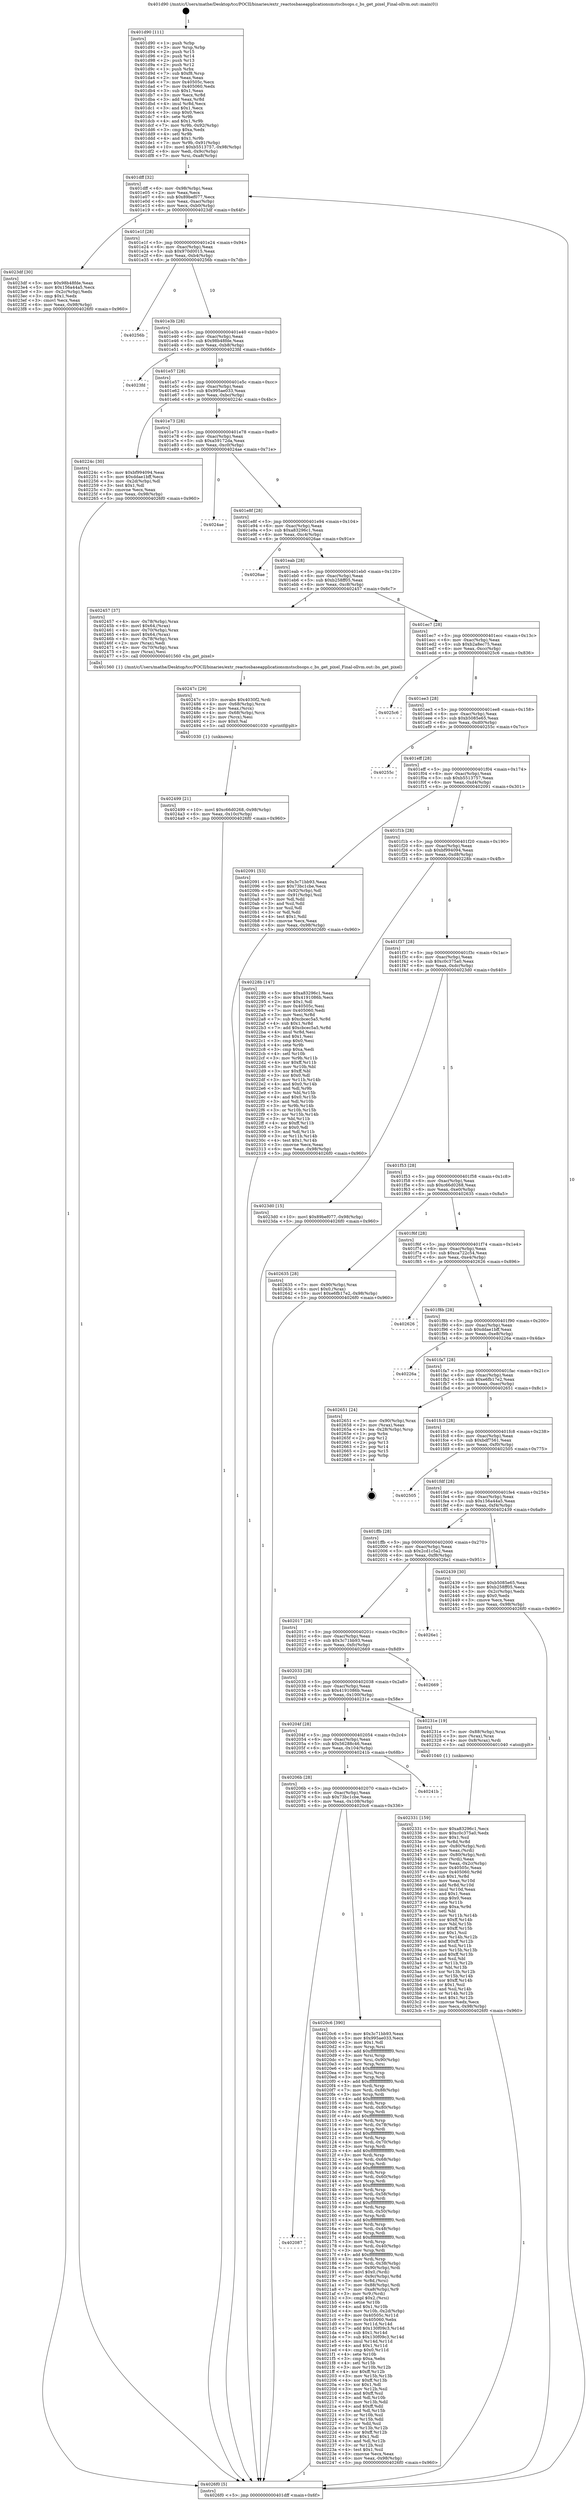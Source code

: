 digraph "0x401d90" {
  label = "0x401d90 (/mnt/c/Users/mathe/Desktop/tcc/POCII/binaries/extr_reactosbaseapplicationsmstscbsops.c_bs_get_pixel_Final-ollvm.out::main(0))"
  labelloc = "t"
  node[shape=record]

  Entry [label="",width=0.3,height=0.3,shape=circle,fillcolor=black,style=filled]
  "0x401dff" [label="{
     0x401dff [32]\l
     | [instrs]\l
     &nbsp;&nbsp;0x401dff \<+6\>: mov -0x98(%rbp),%eax\l
     &nbsp;&nbsp;0x401e05 \<+2\>: mov %eax,%ecx\l
     &nbsp;&nbsp;0x401e07 \<+6\>: sub $0x89bef077,%ecx\l
     &nbsp;&nbsp;0x401e0d \<+6\>: mov %eax,-0xac(%rbp)\l
     &nbsp;&nbsp;0x401e13 \<+6\>: mov %ecx,-0xb0(%rbp)\l
     &nbsp;&nbsp;0x401e19 \<+6\>: je 00000000004023df \<main+0x64f\>\l
  }"]
  "0x4023df" [label="{
     0x4023df [30]\l
     | [instrs]\l
     &nbsp;&nbsp;0x4023df \<+5\>: mov $0x98b48fde,%eax\l
     &nbsp;&nbsp;0x4023e4 \<+5\>: mov $0x156a44a5,%ecx\l
     &nbsp;&nbsp;0x4023e9 \<+3\>: mov -0x2c(%rbp),%edx\l
     &nbsp;&nbsp;0x4023ec \<+3\>: cmp $0x1,%edx\l
     &nbsp;&nbsp;0x4023ef \<+3\>: cmovl %ecx,%eax\l
     &nbsp;&nbsp;0x4023f2 \<+6\>: mov %eax,-0x98(%rbp)\l
     &nbsp;&nbsp;0x4023f8 \<+5\>: jmp 00000000004026f0 \<main+0x960\>\l
  }"]
  "0x401e1f" [label="{
     0x401e1f [28]\l
     | [instrs]\l
     &nbsp;&nbsp;0x401e1f \<+5\>: jmp 0000000000401e24 \<main+0x94\>\l
     &nbsp;&nbsp;0x401e24 \<+6\>: mov -0xac(%rbp),%eax\l
     &nbsp;&nbsp;0x401e2a \<+5\>: sub $0x970d0015,%eax\l
     &nbsp;&nbsp;0x401e2f \<+6\>: mov %eax,-0xb4(%rbp)\l
     &nbsp;&nbsp;0x401e35 \<+6\>: je 000000000040256b \<main+0x7db\>\l
  }"]
  Exit [label="",width=0.3,height=0.3,shape=circle,fillcolor=black,style=filled,peripheries=2]
  "0x40256b" [label="{
     0x40256b\l
  }", style=dashed]
  "0x401e3b" [label="{
     0x401e3b [28]\l
     | [instrs]\l
     &nbsp;&nbsp;0x401e3b \<+5\>: jmp 0000000000401e40 \<main+0xb0\>\l
     &nbsp;&nbsp;0x401e40 \<+6\>: mov -0xac(%rbp),%eax\l
     &nbsp;&nbsp;0x401e46 \<+5\>: sub $0x98b48fde,%eax\l
     &nbsp;&nbsp;0x401e4b \<+6\>: mov %eax,-0xb8(%rbp)\l
     &nbsp;&nbsp;0x401e51 \<+6\>: je 00000000004023fd \<main+0x66d\>\l
  }"]
  "0x402499" [label="{
     0x402499 [21]\l
     | [instrs]\l
     &nbsp;&nbsp;0x402499 \<+10\>: movl $0xc66d0268,-0x98(%rbp)\l
     &nbsp;&nbsp;0x4024a3 \<+6\>: mov %eax,-0x10c(%rbp)\l
     &nbsp;&nbsp;0x4024a9 \<+5\>: jmp 00000000004026f0 \<main+0x960\>\l
  }"]
  "0x4023fd" [label="{
     0x4023fd\l
  }", style=dashed]
  "0x401e57" [label="{
     0x401e57 [28]\l
     | [instrs]\l
     &nbsp;&nbsp;0x401e57 \<+5\>: jmp 0000000000401e5c \<main+0xcc\>\l
     &nbsp;&nbsp;0x401e5c \<+6\>: mov -0xac(%rbp),%eax\l
     &nbsp;&nbsp;0x401e62 \<+5\>: sub $0x995ae033,%eax\l
     &nbsp;&nbsp;0x401e67 \<+6\>: mov %eax,-0xbc(%rbp)\l
     &nbsp;&nbsp;0x401e6d \<+6\>: je 000000000040224c \<main+0x4bc\>\l
  }"]
  "0x40247c" [label="{
     0x40247c [29]\l
     | [instrs]\l
     &nbsp;&nbsp;0x40247c \<+10\>: movabs $0x4030f2,%rdi\l
     &nbsp;&nbsp;0x402486 \<+4\>: mov -0x68(%rbp),%rcx\l
     &nbsp;&nbsp;0x40248a \<+2\>: mov %eax,(%rcx)\l
     &nbsp;&nbsp;0x40248c \<+4\>: mov -0x68(%rbp),%rcx\l
     &nbsp;&nbsp;0x402490 \<+2\>: mov (%rcx),%esi\l
     &nbsp;&nbsp;0x402492 \<+2\>: mov $0x0,%al\l
     &nbsp;&nbsp;0x402494 \<+5\>: call 0000000000401030 \<printf@plt\>\l
     | [calls]\l
     &nbsp;&nbsp;0x401030 \{1\} (unknown)\l
  }"]
  "0x40224c" [label="{
     0x40224c [30]\l
     | [instrs]\l
     &nbsp;&nbsp;0x40224c \<+5\>: mov $0xbf994094,%eax\l
     &nbsp;&nbsp;0x402251 \<+5\>: mov $0xddae1bff,%ecx\l
     &nbsp;&nbsp;0x402256 \<+3\>: mov -0x2d(%rbp),%dl\l
     &nbsp;&nbsp;0x402259 \<+3\>: test $0x1,%dl\l
     &nbsp;&nbsp;0x40225c \<+3\>: cmovne %ecx,%eax\l
     &nbsp;&nbsp;0x40225f \<+6\>: mov %eax,-0x98(%rbp)\l
     &nbsp;&nbsp;0x402265 \<+5\>: jmp 00000000004026f0 \<main+0x960\>\l
  }"]
  "0x401e73" [label="{
     0x401e73 [28]\l
     | [instrs]\l
     &nbsp;&nbsp;0x401e73 \<+5\>: jmp 0000000000401e78 \<main+0xe8\>\l
     &nbsp;&nbsp;0x401e78 \<+6\>: mov -0xac(%rbp),%eax\l
     &nbsp;&nbsp;0x401e7e \<+5\>: sub $0xa59172da,%eax\l
     &nbsp;&nbsp;0x401e83 \<+6\>: mov %eax,-0xc0(%rbp)\l
     &nbsp;&nbsp;0x401e89 \<+6\>: je 00000000004024ae \<main+0x71e\>\l
  }"]
  "0x402331" [label="{
     0x402331 [159]\l
     | [instrs]\l
     &nbsp;&nbsp;0x402331 \<+5\>: mov $0xa83296c1,%ecx\l
     &nbsp;&nbsp;0x402336 \<+5\>: mov $0xc0c375a0,%edx\l
     &nbsp;&nbsp;0x40233b \<+3\>: mov $0x1,%sil\l
     &nbsp;&nbsp;0x40233e \<+3\>: xor %r8d,%r8d\l
     &nbsp;&nbsp;0x402341 \<+4\>: mov -0x80(%rbp),%rdi\l
     &nbsp;&nbsp;0x402345 \<+2\>: mov %eax,(%rdi)\l
     &nbsp;&nbsp;0x402347 \<+4\>: mov -0x80(%rbp),%rdi\l
     &nbsp;&nbsp;0x40234b \<+2\>: mov (%rdi),%eax\l
     &nbsp;&nbsp;0x40234d \<+3\>: mov %eax,-0x2c(%rbp)\l
     &nbsp;&nbsp;0x402350 \<+7\>: mov 0x40505c,%eax\l
     &nbsp;&nbsp;0x402357 \<+8\>: mov 0x405060,%r9d\l
     &nbsp;&nbsp;0x40235f \<+4\>: sub $0x1,%r8d\l
     &nbsp;&nbsp;0x402363 \<+3\>: mov %eax,%r10d\l
     &nbsp;&nbsp;0x402366 \<+3\>: add %r8d,%r10d\l
     &nbsp;&nbsp;0x402369 \<+4\>: imul %r10d,%eax\l
     &nbsp;&nbsp;0x40236d \<+3\>: and $0x1,%eax\l
     &nbsp;&nbsp;0x402370 \<+3\>: cmp $0x0,%eax\l
     &nbsp;&nbsp;0x402373 \<+4\>: sete %r11b\l
     &nbsp;&nbsp;0x402377 \<+4\>: cmp $0xa,%r9d\l
     &nbsp;&nbsp;0x40237b \<+3\>: setl %bl\l
     &nbsp;&nbsp;0x40237e \<+3\>: mov %r11b,%r14b\l
     &nbsp;&nbsp;0x402381 \<+4\>: xor $0xff,%r14b\l
     &nbsp;&nbsp;0x402385 \<+3\>: mov %bl,%r15b\l
     &nbsp;&nbsp;0x402388 \<+4\>: xor $0xff,%r15b\l
     &nbsp;&nbsp;0x40238c \<+4\>: xor $0x1,%sil\l
     &nbsp;&nbsp;0x402390 \<+3\>: mov %r14b,%r12b\l
     &nbsp;&nbsp;0x402393 \<+4\>: and $0xff,%r12b\l
     &nbsp;&nbsp;0x402397 \<+3\>: and %sil,%r11b\l
     &nbsp;&nbsp;0x40239a \<+3\>: mov %r15b,%r13b\l
     &nbsp;&nbsp;0x40239d \<+4\>: and $0xff,%r13b\l
     &nbsp;&nbsp;0x4023a1 \<+3\>: and %sil,%bl\l
     &nbsp;&nbsp;0x4023a4 \<+3\>: or %r11b,%r12b\l
     &nbsp;&nbsp;0x4023a7 \<+3\>: or %bl,%r13b\l
     &nbsp;&nbsp;0x4023aa \<+3\>: xor %r13b,%r12b\l
     &nbsp;&nbsp;0x4023ad \<+3\>: or %r15b,%r14b\l
     &nbsp;&nbsp;0x4023b0 \<+4\>: xor $0xff,%r14b\l
     &nbsp;&nbsp;0x4023b4 \<+4\>: or $0x1,%sil\l
     &nbsp;&nbsp;0x4023b8 \<+3\>: and %sil,%r14b\l
     &nbsp;&nbsp;0x4023bb \<+3\>: or %r14b,%r12b\l
     &nbsp;&nbsp;0x4023be \<+4\>: test $0x1,%r12b\l
     &nbsp;&nbsp;0x4023c2 \<+3\>: cmovne %edx,%ecx\l
     &nbsp;&nbsp;0x4023c5 \<+6\>: mov %ecx,-0x98(%rbp)\l
     &nbsp;&nbsp;0x4023cb \<+5\>: jmp 00000000004026f0 \<main+0x960\>\l
  }"]
  "0x4024ae" [label="{
     0x4024ae\l
  }", style=dashed]
  "0x401e8f" [label="{
     0x401e8f [28]\l
     | [instrs]\l
     &nbsp;&nbsp;0x401e8f \<+5\>: jmp 0000000000401e94 \<main+0x104\>\l
     &nbsp;&nbsp;0x401e94 \<+6\>: mov -0xac(%rbp),%eax\l
     &nbsp;&nbsp;0x401e9a \<+5\>: sub $0xa83296c1,%eax\l
     &nbsp;&nbsp;0x401e9f \<+6\>: mov %eax,-0xc4(%rbp)\l
     &nbsp;&nbsp;0x401ea5 \<+6\>: je 00000000004026ae \<main+0x91e\>\l
  }"]
  "0x402087" [label="{
     0x402087\l
  }", style=dashed]
  "0x4026ae" [label="{
     0x4026ae\l
  }", style=dashed]
  "0x401eab" [label="{
     0x401eab [28]\l
     | [instrs]\l
     &nbsp;&nbsp;0x401eab \<+5\>: jmp 0000000000401eb0 \<main+0x120\>\l
     &nbsp;&nbsp;0x401eb0 \<+6\>: mov -0xac(%rbp),%eax\l
     &nbsp;&nbsp;0x401eb6 \<+5\>: sub $0xb258ff05,%eax\l
     &nbsp;&nbsp;0x401ebb \<+6\>: mov %eax,-0xc8(%rbp)\l
     &nbsp;&nbsp;0x401ec1 \<+6\>: je 0000000000402457 \<main+0x6c7\>\l
  }"]
  "0x4020c6" [label="{
     0x4020c6 [390]\l
     | [instrs]\l
     &nbsp;&nbsp;0x4020c6 \<+5\>: mov $0x3c71bb93,%eax\l
     &nbsp;&nbsp;0x4020cb \<+5\>: mov $0x995ae033,%ecx\l
     &nbsp;&nbsp;0x4020d0 \<+2\>: mov $0x1,%dl\l
     &nbsp;&nbsp;0x4020d2 \<+3\>: mov %rsp,%rsi\l
     &nbsp;&nbsp;0x4020d5 \<+4\>: add $0xfffffffffffffff0,%rsi\l
     &nbsp;&nbsp;0x4020d9 \<+3\>: mov %rsi,%rsp\l
     &nbsp;&nbsp;0x4020dc \<+7\>: mov %rsi,-0x90(%rbp)\l
     &nbsp;&nbsp;0x4020e3 \<+3\>: mov %rsp,%rsi\l
     &nbsp;&nbsp;0x4020e6 \<+4\>: add $0xfffffffffffffff0,%rsi\l
     &nbsp;&nbsp;0x4020ea \<+3\>: mov %rsi,%rsp\l
     &nbsp;&nbsp;0x4020ed \<+3\>: mov %rsp,%rdi\l
     &nbsp;&nbsp;0x4020f0 \<+4\>: add $0xfffffffffffffff0,%rdi\l
     &nbsp;&nbsp;0x4020f4 \<+3\>: mov %rdi,%rsp\l
     &nbsp;&nbsp;0x4020f7 \<+7\>: mov %rdi,-0x88(%rbp)\l
     &nbsp;&nbsp;0x4020fe \<+3\>: mov %rsp,%rdi\l
     &nbsp;&nbsp;0x402101 \<+4\>: add $0xfffffffffffffff0,%rdi\l
     &nbsp;&nbsp;0x402105 \<+3\>: mov %rdi,%rsp\l
     &nbsp;&nbsp;0x402108 \<+4\>: mov %rdi,-0x80(%rbp)\l
     &nbsp;&nbsp;0x40210c \<+3\>: mov %rsp,%rdi\l
     &nbsp;&nbsp;0x40210f \<+4\>: add $0xfffffffffffffff0,%rdi\l
     &nbsp;&nbsp;0x402113 \<+3\>: mov %rdi,%rsp\l
     &nbsp;&nbsp;0x402116 \<+4\>: mov %rdi,-0x78(%rbp)\l
     &nbsp;&nbsp;0x40211a \<+3\>: mov %rsp,%rdi\l
     &nbsp;&nbsp;0x40211d \<+4\>: add $0xfffffffffffffff0,%rdi\l
     &nbsp;&nbsp;0x402121 \<+3\>: mov %rdi,%rsp\l
     &nbsp;&nbsp;0x402124 \<+4\>: mov %rdi,-0x70(%rbp)\l
     &nbsp;&nbsp;0x402128 \<+3\>: mov %rsp,%rdi\l
     &nbsp;&nbsp;0x40212b \<+4\>: add $0xfffffffffffffff0,%rdi\l
     &nbsp;&nbsp;0x40212f \<+3\>: mov %rdi,%rsp\l
     &nbsp;&nbsp;0x402132 \<+4\>: mov %rdi,-0x68(%rbp)\l
     &nbsp;&nbsp;0x402136 \<+3\>: mov %rsp,%rdi\l
     &nbsp;&nbsp;0x402139 \<+4\>: add $0xfffffffffffffff0,%rdi\l
     &nbsp;&nbsp;0x40213d \<+3\>: mov %rdi,%rsp\l
     &nbsp;&nbsp;0x402140 \<+4\>: mov %rdi,-0x60(%rbp)\l
     &nbsp;&nbsp;0x402144 \<+3\>: mov %rsp,%rdi\l
     &nbsp;&nbsp;0x402147 \<+4\>: add $0xfffffffffffffff0,%rdi\l
     &nbsp;&nbsp;0x40214b \<+3\>: mov %rdi,%rsp\l
     &nbsp;&nbsp;0x40214e \<+4\>: mov %rdi,-0x58(%rbp)\l
     &nbsp;&nbsp;0x402152 \<+3\>: mov %rsp,%rdi\l
     &nbsp;&nbsp;0x402155 \<+4\>: add $0xfffffffffffffff0,%rdi\l
     &nbsp;&nbsp;0x402159 \<+3\>: mov %rdi,%rsp\l
     &nbsp;&nbsp;0x40215c \<+4\>: mov %rdi,-0x50(%rbp)\l
     &nbsp;&nbsp;0x402160 \<+3\>: mov %rsp,%rdi\l
     &nbsp;&nbsp;0x402163 \<+4\>: add $0xfffffffffffffff0,%rdi\l
     &nbsp;&nbsp;0x402167 \<+3\>: mov %rdi,%rsp\l
     &nbsp;&nbsp;0x40216a \<+4\>: mov %rdi,-0x48(%rbp)\l
     &nbsp;&nbsp;0x40216e \<+3\>: mov %rsp,%rdi\l
     &nbsp;&nbsp;0x402171 \<+4\>: add $0xfffffffffffffff0,%rdi\l
     &nbsp;&nbsp;0x402175 \<+3\>: mov %rdi,%rsp\l
     &nbsp;&nbsp;0x402178 \<+4\>: mov %rdi,-0x40(%rbp)\l
     &nbsp;&nbsp;0x40217c \<+3\>: mov %rsp,%rdi\l
     &nbsp;&nbsp;0x40217f \<+4\>: add $0xfffffffffffffff0,%rdi\l
     &nbsp;&nbsp;0x402183 \<+3\>: mov %rdi,%rsp\l
     &nbsp;&nbsp;0x402186 \<+4\>: mov %rdi,-0x38(%rbp)\l
     &nbsp;&nbsp;0x40218a \<+7\>: mov -0x90(%rbp),%rdi\l
     &nbsp;&nbsp;0x402191 \<+6\>: movl $0x0,(%rdi)\l
     &nbsp;&nbsp;0x402197 \<+7\>: mov -0x9c(%rbp),%r8d\l
     &nbsp;&nbsp;0x40219e \<+3\>: mov %r8d,(%rsi)\l
     &nbsp;&nbsp;0x4021a1 \<+7\>: mov -0x88(%rbp),%rdi\l
     &nbsp;&nbsp;0x4021a8 \<+7\>: mov -0xa8(%rbp),%r9\l
     &nbsp;&nbsp;0x4021af \<+3\>: mov %r9,(%rdi)\l
     &nbsp;&nbsp;0x4021b2 \<+3\>: cmpl $0x2,(%rsi)\l
     &nbsp;&nbsp;0x4021b5 \<+4\>: setne %r10b\l
     &nbsp;&nbsp;0x4021b9 \<+4\>: and $0x1,%r10b\l
     &nbsp;&nbsp;0x4021bd \<+4\>: mov %r10b,-0x2d(%rbp)\l
     &nbsp;&nbsp;0x4021c1 \<+8\>: mov 0x40505c,%r11d\l
     &nbsp;&nbsp;0x4021c9 \<+7\>: mov 0x405060,%ebx\l
     &nbsp;&nbsp;0x4021d0 \<+3\>: mov %r11d,%r14d\l
     &nbsp;&nbsp;0x4021d3 \<+7\>: add $0x130f09c3,%r14d\l
     &nbsp;&nbsp;0x4021da \<+4\>: sub $0x1,%r14d\l
     &nbsp;&nbsp;0x4021de \<+7\>: sub $0x130f09c3,%r14d\l
     &nbsp;&nbsp;0x4021e5 \<+4\>: imul %r14d,%r11d\l
     &nbsp;&nbsp;0x4021e9 \<+4\>: and $0x1,%r11d\l
     &nbsp;&nbsp;0x4021ed \<+4\>: cmp $0x0,%r11d\l
     &nbsp;&nbsp;0x4021f1 \<+4\>: sete %r10b\l
     &nbsp;&nbsp;0x4021f5 \<+3\>: cmp $0xa,%ebx\l
     &nbsp;&nbsp;0x4021f8 \<+4\>: setl %r15b\l
     &nbsp;&nbsp;0x4021fc \<+3\>: mov %r10b,%r12b\l
     &nbsp;&nbsp;0x4021ff \<+4\>: xor $0xff,%r12b\l
     &nbsp;&nbsp;0x402203 \<+3\>: mov %r15b,%r13b\l
     &nbsp;&nbsp;0x402206 \<+4\>: xor $0xff,%r13b\l
     &nbsp;&nbsp;0x40220a \<+3\>: xor $0x1,%dl\l
     &nbsp;&nbsp;0x40220d \<+3\>: mov %r12b,%sil\l
     &nbsp;&nbsp;0x402210 \<+4\>: and $0xff,%sil\l
     &nbsp;&nbsp;0x402214 \<+3\>: and %dl,%r10b\l
     &nbsp;&nbsp;0x402217 \<+3\>: mov %r13b,%dil\l
     &nbsp;&nbsp;0x40221a \<+4\>: and $0xff,%dil\l
     &nbsp;&nbsp;0x40221e \<+3\>: and %dl,%r15b\l
     &nbsp;&nbsp;0x402221 \<+3\>: or %r10b,%sil\l
     &nbsp;&nbsp;0x402224 \<+3\>: or %r15b,%dil\l
     &nbsp;&nbsp;0x402227 \<+3\>: xor %dil,%sil\l
     &nbsp;&nbsp;0x40222a \<+3\>: or %r13b,%r12b\l
     &nbsp;&nbsp;0x40222d \<+4\>: xor $0xff,%r12b\l
     &nbsp;&nbsp;0x402231 \<+3\>: or $0x1,%dl\l
     &nbsp;&nbsp;0x402234 \<+3\>: and %dl,%r12b\l
     &nbsp;&nbsp;0x402237 \<+3\>: or %r12b,%sil\l
     &nbsp;&nbsp;0x40223a \<+4\>: test $0x1,%sil\l
     &nbsp;&nbsp;0x40223e \<+3\>: cmovne %ecx,%eax\l
     &nbsp;&nbsp;0x402241 \<+6\>: mov %eax,-0x98(%rbp)\l
     &nbsp;&nbsp;0x402247 \<+5\>: jmp 00000000004026f0 \<main+0x960\>\l
  }"]
  "0x402457" [label="{
     0x402457 [37]\l
     | [instrs]\l
     &nbsp;&nbsp;0x402457 \<+4\>: mov -0x78(%rbp),%rax\l
     &nbsp;&nbsp;0x40245b \<+6\>: movl $0x64,(%rax)\l
     &nbsp;&nbsp;0x402461 \<+4\>: mov -0x70(%rbp),%rax\l
     &nbsp;&nbsp;0x402465 \<+6\>: movl $0x64,(%rax)\l
     &nbsp;&nbsp;0x40246b \<+4\>: mov -0x78(%rbp),%rax\l
     &nbsp;&nbsp;0x40246f \<+2\>: mov (%rax),%edi\l
     &nbsp;&nbsp;0x402471 \<+4\>: mov -0x70(%rbp),%rax\l
     &nbsp;&nbsp;0x402475 \<+2\>: mov (%rax),%esi\l
     &nbsp;&nbsp;0x402477 \<+5\>: call 0000000000401560 \<bs_get_pixel\>\l
     | [calls]\l
     &nbsp;&nbsp;0x401560 \{1\} (/mnt/c/Users/mathe/Desktop/tcc/POCII/binaries/extr_reactosbaseapplicationsmstscbsops.c_bs_get_pixel_Final-ollvm.out::bs_get_pixel)\l
  }"]
  "0x401ec7" [label="{
     0x401ec7 [28]\l
     | [instrs]\l
     &nbsp;&nbsp;0x401ec7 \<+5\>: jmp 0000000000401ecc \<main+0x13c\>\l
     &nbsp;&nbsp;0x401ecc \<+6\>: mov -0xac(%rbp),%eax\l
     &nbsp;&nbsp;0x401ed2 \<+5\>: sub $0xb2a8ec75,%eax\l
     &nbsp;&nbsp;0x401ed7 \<+6\>: mov %eax,-0xcc(%rbp)\l
     &nbsp;&nbsp;0x401edd \<+6\>: je 00000000004025c6 \<main+0x836\>\l
  }"]
  "0x40206b" [label="{
     0x40206b [28]\l
     | [instrs]\l
     &nbsp;&nbsp;0x40206b \<+5\>: jmp 0000000000402070 \<main+0x2e0\>\l
     &nbsp;&nbsp;0x402070 \<+6\>: mov -0xac(%rbp),%eax\l
     &nbsp;&nbsp;0x402076 \<+5\>: sub $0x73bc1cbe,%eax\l
     &nbsp;&nbsp;0x40207b \<+6\>: mov %eax,-0x108(%rbp)\l
     &nbsp;&nbsp;0x402081 \<+6\>: je 00000000004020c6 \<main+0x336\>\l
  }"]
  "0x4025c6" [label="{
     0x4025c6\l
  }", style=dashed]
  "0x401ee3" [label="{
     0x401ee3 [28]\l
     | [instrs]\l
     &nbsp;&nbsp;0x401ee3 \<+5\>: jmp 0000000000401ee8 \<main+0x158\>\l
     &nbsp;&nbsp;0x401ee8 \<+6\>: mov -0xac(%rbp),%eax\l
     &nbsp;&nbsp;0x401eee \<+5\>: sub $0xb5085e65,%eax\l
     &nbsp;&nbsp;0x401ef3 \<+6\>: mov %eax,-0xd0(%rbp)\l
     &nbsp;&nbsp;0x401ef9 \<+6\>: je 000000000040255c \<main+0x7cc\>\l
  }"]
  "0x40241b" [label="{
     0x40241b\l
  }", style=dashed]
  "0x40255c" [label="{
     0x40255c\l
  }", style=dashed]
  "0x401eff" [label="{
     0x401eff [28]\l
     | [instrs]\l
     &nbsp;&nbsp;0x401eff \<+5\>: jmp 0000000000401f04 \<main+0x174\>\l
     &nbsp;&nbsp;0x401f04 \<+6\>: mov -0xac(%rbp),%eax\l
     &nbsp;&nbsp;0x401f0a \<+5\>: sub $0xb5513757,%eax\l
     &nbsp;&nbsp;0x401f0f \<+6\>: mov %eax,-0xd4(%rbp)\l
     &nbsp;&nbsp;0x401f15 \<+6\>: je 0000000000402091 \<main+0x301\>\l
  }"]
  "0x40204f" [label="{
     0x40204f [28]\l
     | [instrs]\l
     &nbsp;&nbsp;0x40204f \<+5\>: jmp 0000000000402054 \<main+0x2c4\>\l
     &nbsp;&nbsp;0x402054 \<+6\>: mov -0xac(%rbp),%eax\l
     &nbsp;&nbsp;0x40205a \<+5\>: sub $0x56288c46,%eax\l
     &nbsp;&nbsp;0x40205f \<+6\>: mov %eax,-0x104(%rbp)\l
     &nbsp;&nbsp;0x402065 \<+6\>: je 000000000040241b \<main+0x68b\>\l
  }"]
  "0x402091" [label="{
     0x402091 [53]\l
     | [instrs]\l
     &nbsp;&nbsp;0x402091 \<+5\>: mov $0x3c71bb93,%eax\l
     &nbsp;&nbsp;0x402096 \<+5\>: mov $0x73bc1cbe,%ecx\l
     &nbsp;&nbsp;0x40209b \<+6\>: mov -0x92(%rbp),%dl\l
     &nbsp;&nbsp;0x4020a1 \<+7\>: mov -0x91(%rbp),%sil\l
     &nbsp;&nbsp;0x4020a8 \<+3\>: mov %dl,%dil\l
     &nbsp;&nbsp;0x4020ab \<+3\>: and %sil,%dil\l
     &nbsp;&nbsp;0x4020ae \<+3\>: xor %sil,%dl\l
     &nbsp;&nbsp;0x4020b1 \<+3\>: or %dl,%dil\l
     &nbsp;&nbsp;0x4020b4 \<+4\>: test $0x1,%dil\l
     &nbsp;&nbsp;0x4020b8 \<+3\>: cmovne %ecx,%eax\l
     &nbsp;&nbsp;0x4020bb \<+6\>: mov %eax,-0x98(%rbp)\l
     &nbsp;&nbsp;0x4020c1 \<+5\>: jmp 00000000004026f0 \<main+0x960\>\l
  }"]
  "0x401f1b" [label="{
     0x401f1b [28]\l
     | [instrs]\l
     &nbsp;&nbsp;0x401f1b \<+5\>: jmp 0000000000401f20 \<main+0x190\>\l
     &nbsp;&nbsp;0x401f20 \<+6\>: mov -0xac(%rbp),%eax\l
     &nbsp;&nbsp;0x401f26 \<+5\>: sub $0xbf994094,%eax\l
     &nbsp;&nbsp;0x401f2b \<+6\>: mov %eax,-0xd8(%rbp)\l
     &nbsp;&nbsp;0x401f31 \<+6\>: je 000000000040228b \<main+0x4fb\>\l
  }"]
  "0x4026f0" [label="{
     0x4026f0 [5]\l
     | [instrs]\l
     &nbsp;&nbsp;0x4026f0 \<+5\>: jmp 0000000000401dff \<main+0x6f\>\l
  }"]
  "0x401d90" [label="{
     0x401d90 [111]\l
     | [instrs]\l
     &nbsp;&nbsp;0x401d90 \<+1\>: push %rbp\l
     &nbsp;&nbsp;0x401d91 \<+3\>: mov %rsp,%rbp\l
     &nbsp;&nbsp;0x401d94 \<+2\>: push %r15\l
     &nbsp;&nbsp;0x401d96 \<+2\>: push %r14\l
     &nbsp;&nbsp;0x401d98 \<+2\>: push %r13\l
     &nbsp;&nbsp;0x401d9a \<+2\>: push %r12\l
     &nbsp;&nbsp;0x401d9c \<+1\>: push %rbx\l
     &nbsp;&nbsp;0x401d9d \<+7\>: sub $0xf8,%rsp\l
     &nbsp;&nbsp;0x401da4 \<+2\>: xor %eax,%eax\l
     &nbsp;&nbsp;0x401da6 \<+7\>: mov 0x40505c,%ecx\l
     &nbsp;&nbsp;0x401dad \<+7\>: mov 0x405060,%edx\l
     &nbsp;&nbsp;0x401db4 \<+3\>: sub $0x1,%eax\l
     &nbsp;&nbsp;0x401db7 \<+3\>: mov %ecx,%r8d\l
     &nbsp;&nbsp;0x401dba \<+3\>: add %eax,%r8d\l
     &nbsp;&nbsp;0x401dbd \<+4\>: imul %r8d,%ecx\l
     &nbsp;&nbsp;0x401dc1 \<+3\>: and $0x1,%ecx\l
     &nbsp;&nbsp;0x401dc4 \<+3\>: cmp $0x0,%ecx\l
     &nbsp;&nbsp;0x401dc7 \<+4\>: sete %r9b\l
     &nbsp;&nbsp;0x401dcb \<+4\>: and $0x1,%r9b\l
     &nbsp;&nbsp;0x401dcf \<+7\>: mov %r9b,-0x92(%rbp)\l
     &nbsp;&nbsp;0x401dd6 \<+3\>: cmp $0xa,%edx\l
     &nbsp;&nbsp;0x401dd9 \<+4\>: setl %r9b\l
     &nbsp;&nbsp;0x401ddd \<+4\>: and $0x1,%r9b\l
     &nbsp;&nbsp;0x401de1 \<+7\>: mov %r9b,-0x91(%rbp)\l
     &nbsp;&nbsp;0x401de8 \<+10\>: movl $0xb5513757,-0x98(%rbp)\l
     &nbsp;&nbsp;0x401df2 \<+6\>: mov %edi,-0x9c(%rbp)\l
     &nbsp;&nbsp;0x401df8 \<+7\>: mov %rsi,-0xa8(%rbp)\l
  }"]
  "0x40231e" [label="{
     0x40231e [19]\l
     | [instrs]\l
     &nbsp;&nbsp;0x40231e \<+7\>: mov -0x88(%rbp),%rax\l
     &nbsp;&nbsp;0x402325 \<+3\>: mov (%rax),%rax\l
     &nbsp;&nbsp;0x402328 \<+4\>: mov 0x8(%rax),%rdi\l
     &nbsp;&nbsp;0x40232c \<+5\>: call 0000000000401040 \<atoi@plt\>\l
     | [calls]\l
     &nbsp;&nbsp;0x401040 \{1\} (unknown)\l
  }"]
  "0x40228b" [label="{
     0x40228b [147]\l
     | [instrs]\l
     &nbsp;&nbsp;0x40228b \<+5\>: mov $0xa83296c1,%eax\l
     &nbsp;&nbsp;0x402290 \<+5\>: mov $0x4191086b,%ecx\l
     &nbsp;&nbsp;0x402295 \<+2\>: mov $0x1,%dl\l
     &nbsp;&nbsp;0x402297 \<+7\>: mov 0x40505c,%esi\l
     &nbsp;&nbsp;0x40229e \<+7\>: mov 0x405060,%edi\l
     &nbsp;&nbsp;0x4022a5 \<+3\>: mov %esi,%r8d\l
     &nbsp;&nbsp;0x4022a8 \<+7\>: sub $0xcbcec5a5,%r8d\l
     &nbsp;&nbsp;0x4022af \<+4\>: sub $0x1,%r8d\l
     &nbsp;&nbsp;0x4022b3 \<+7\>: add $0xcbcec5a5,%r8d\l
     &nbsp;&nbsp;0x4022ba \<+4\>: imul %r8d,%esi\l
     &nbsp;&nbsp;0x4022be \<+3\>: and $0x1,%esi\l
     &nbsp;&nbsp;0x4022c1 \<+3\>: cmp $0x0,%esi\l
     &nbsp;&nbsp;0x4022c4 \<+4\>: sete %r9b\l
     &nbsp;&nbsp;0x4022c8 \<+3\>: cmp $0xa,%edi\l
     &nbsp;&nbsp;0x4022cb \<+4\>: setl %r10b\l
     &nbsp;&nbsp;0x4022cf \<+3\>: mov %r9b,%r11b\l
     &nbsp;&nbsp;0x4022d2 \<+4\>: xor $0xff,%r11b\l
     &nbsp;&nbsp;0x4022d6 \<+3\>: mov %r10b,%bl\l
     &nbsp;&nbsp;0x4022d9 \<+3\>: xor $0xff,%bl\l
     &nbsp;&nbsp;0x4022dc \<+3\>: xor $0x0,%dl\l
     &nbsp;&nbsp;0x4022df \<+3\>: mov %r11b,%r14b\l
     &nbsp;&nbsp;0x4022e2 \<+4\>: and $0x0,%r14b\l
     &nbsp;&nbsp;0x4022e6 \<+3\>: and %dl,%r9b\l
     &nbsp;&nbsp;0x4022e9 \<+3\>: mov %bl,%r15b\l
     &nbsp;&nbsp;0x4022ec \<+4\>: and $0x0,%r15b\l
     &nbsp;&nbsp;0x4022f0 \<+3\>: and %dl,%r10b\l
     &nbsp;&nbsp;0x4022f3 \<+3\>: or %r9b,%r14b\l
     &nbsp;&nbsp;0x4022f6 \<+3\>: or %r10b,%r15b\l
     &nbsp;&nbsp;0x4022f9 \<+3\>: xor %r15b,%r14b\l
     &nbsp;&nbsp;0x4022fc \<+3\>: or %bl,%r11b\l
     &nbsp;&nbsp;0x4022ff \<+4\>: xor $0xff,%r11b\l
     &nbsp;&nbsp;0x402303 \<+3\>: or $0x0,%dl\l
     &nbsp;&nbsp;0x402306 \<+3\>: and %dl,%r11b\l
     &nbsp;&nbsp;0x402309 \<+3\>: or %r11b,%r14b\l
     &nbsp;&nbsp;0x40230c \<+4\>: test $0x1,%r14b\l
     &nbsp;&nbsp;0x402310 \<+3\>: cmovne %ecx,%eax\l
     &nbsp;&nbsp;0x402313 \<+6\>: mov %eax,-0x98(%rbp)\l
     &nbsp;&nbsp;0x402319 \<+5\>: jmp 00000000004026f0 \<main+0x960\>\l
  }"]
  "0x401f37" [label="{
     0x401f37 [28]\l
     | [instrs]\l
     &nbsp;&nbsp;0x401f37 \<+5\>: jmp 0000000000401f3c \<main+0x1ac\>\l
     &nbsp;&nbsp;0x401f3c \<+6\>: mov -0xac(%rbp),%eax\l
     &nbsp;&nbsp;0x401f42 \<+5\>: sub $0xc0c375a0,%eax\l
     &nbsp;&nbsp;0x401f47 \<+6\>: mov %eax,-0xdc(%rbp)\l
     &nbsp;&nbsp;0x401f4d \<+6\>: je 00000000004023d0 \<main+0x640\>\l
  }"]
  "0x402033" [label="{
     0x402033 [28]\l
     | [instrs]\l
     &nbsp;&nbsp;0x402033 \<+5\>: jmp 0000000000402038 \<main+0x2a8\>\l
     &nbsp;&nbsp;0x402038 \<+6\>: mov -0xac(%rbp),%eax\l
     &nbsp;&nbsp;0x40203e \<+5\>: sub $0x4191086b,%eax\l
     &nbsp;&nbsp;0x402043 \<+6\>: mov %eax,-0x100(%rbp)\l
     &nbsp;&nbsp;0x402049 \<+6\>: je 000000000040231e \<main+0x58e\>\l
  }"]
  "0x4023d0" [label="{
     0x4023d0 [15]\l
     | [instrs]\l
     &nbsp;&nbsp;0x4023d0 \<+10\>: movl $0x89bef077,-0x98(%rbp)\l
     &nbsp;&nbsp;0x4023da \<+5\>: jmp 00000000004026f0 \<main+0x960\>\l
  }"]
  "0x401f53" [label="{
     0x401f53 [28]\l
     | [instrs]\l
     &nbsp;&nbsp;0x401f53 \<+5\>: jmp 0000000000401f58 \<main+0x1c8\>\l
     &nbsp;&nbsp;0x401f58 \<+6\>: mov -0xac(%rbp),%eax\l
     &nbsp;&nbsp;0x401f5e \<+5\>: sub $0xc66d0268,%eax\l
     &nbsp;&nbsp;0x401f63 \<+6\>: mov %eax,-0xe0(%rbp)\l
     &nbsp;&nbsp;0x401f69 \<+6\>: je 0000000000402635 \<main+0x8a5\>\l
  }"]
  "0x402669" [label="{
     0x402669\l
  }", style=dashed]
  "0x402635" [label="{
     0x402635 [28]\l
     | [instrs]\l
     &nbsp;&nbsp;0x402635 \<+7\>: mov -0x90(%rbp),%rax\l
     &nbsp;&nbsp;0x40263c \<+6\>: movl $0x0,(%rax)\l
     &nbsp;&nbsp;0x402642 \<+10\>: movl $0xe6fb17e2,-0x98(%rbp)\l
     &nbsp;&nbsp;0x40264c \<+5\>: jmp 00000000004026f0 \<main+0x960\>\l
  }"]
  "0x401f6f" [label="{
     0x401f6f [28]\l
     | [instrs]\l
     &nbsp;&nbsp;0x401f6f \<+5\>: jmp 0000000000401f74 \<main+0x1e4\>\l
     &nbsp;&nbsp;0x401f74 \<+6\>: mov -0xac(%rbp),%eax\l
     &nbsp;&nbsp;0x401f7a \<+5\>: sub $0xca722c54,%eax\l
     &nbsp;&nbsp;0x401f7f \<+6\>: mov %eax,-0xe4(%rbp)\l
     &nbsp;&nbsp;0x401f85 \<+6\>: je 0000000000402626 \<main+0x896\>\l
  }"]
  "0x402017" [label="{
     0x402017 [28]\l
     | [instrs]\l
     &nbsp;&nbsp;0x402017 \<+5\>: jmp 000000000040201c \<main+0x28c\>\l
     &nbsp;&nbsp;0x40201c \<+6\>: mov -0xac(%rbp),%eax\l
     &nbsp;&nbsp;0x402022 \<+5\>: sub $0x3c71bb93,%eax\l
     &nbsp;&nbsp;0x402027 \<+6\>: mov %eax,-0xfc(%rbp)\l
     &nbsp;&nbsp;0x40202d \<+6\>: je 0000000000402669 \<main+0x8d9\>\l
  }"]
  "0x402626" [label="{
     0x402626\l
  }", style=dashed]
  "0x401f8b" [label="{
     0x401f8b [28]\l
     | [instrs]\l
     &nbsp;&nbsp;0x401f8b \<+5\>: jmp 0000000000401f90 \<main+0x200\>\l
     &nbsp;&nbsp;0x401f90 \<+6\>: mov -0xac(%rbp),%eax\l
     &nbsp;&nbsp;0x401f96 \<+5\>: sub $0xddae1bff,%eax\l
     &nbsp;&nbsp;0x401f9b \<+6\>: mov %eax,-0xe8(%rbp)\l
     &nbsp;&nbsp;0x401fa1 \<+6\>: je 000000000040226a \<main+0x4da\>\l
  }"]
  "0x4026e1" [label="{
     0x4026e1\l
  }", style=dashed]
  "0x40226a" [label="{
     0x40226a\l
  }", style=dashed]
  "0x401fa7" [label="{
     0x401fa7 [28]\l
     | [instrs]\l
     &nbsp;&nbsp;0x401fa7 \<+5\>: jmp 0000000000401fac \<main+0x21c\>\l
     &nbsp;&nbsp;0x401fac \<+6\>: mov -0xac(%rbp),%eax\l
     &nbsp;&nbsp;0x401fb2 \<+5\>: sub $0xe6fb17e2,%eax\l
     &nbsp;&nbsp;0x401fb7 \<+6\>: mov %eax,-0xec(%rbp)\l
     &nbsp;&nbsp;0x401fbd \<+6\>: je 0000000000402651 \<main+0x8c1\>\l
  }"]
  "0x401ffb" [label="{
     0x401ffb [28]\l
     | [instrs]\l
     &nbsp;&nbsp;0x401ffb \<+5\>: jmp 0000000000402000 \<main+0x270\>\l
     &nbsp;&nbsp;0x402000 \<+6\>: mov -0xac(%rbp),%eax\l
     &nbsp;&nbsp;0x402006 \<+5\>: sub $0x2cd1c5a2,%eax\l
     &nbsp;&nbsp;0x40200b \<+6\>: mov %eax,-0xf8(%rbp)\l
     &nbsp;&nbsp;0x402011 \<+6\>: je 00000000004026e1 \<main+0x951\>\l
  }"]
  "0x402651" [label="{
     0x402651 [24]\l
     | [instrs]\l
     &nbsp;&nbsp;0x402651 \<+7\>: mov -0x90(%rbp),%rax\l
     &nbsp;&nbsp;0x402658 \<+2\>: mov (%rax),%eax\l
     &nbsp;&nbsp;0x40265a \<+4\>: lea -0x28(%rbp),%rsp\l
     &nbsp;&nbsp;0x40265e \<+1\>: pop %rbx\l
     &nbsp;&nbsp;0x40265f \<+2\>: pop %r12\l
     &nbsp;&nbsp;0x402661 \<+2\>: pop %r13\l
     &nbsp;&nbsp;0x402663 \<+2\>: pop %r14\l
     &nbsp;&nbsp;0x402665 \<+2\>: pop %r15\l
     &nbsp;&nbsp;0x402667 \<+1\>: pop %rbp\l
     &nbsp;&nbsp;0x402668 \<+1\>: ret\l
  }"]
  "0x401fc3" [label="{
     0x401fc3 [28]\l
     | [instrs]\l
     &nbsp;&nbsp;0x401fc3 \<+5\>: jmp 0000000000401fc8 \<main+0x238\>\l
     &nbsp;&nbsp;0x401fc8 \<+6\>: mov -0xac(%rbp),%eax\l
     &nbsp;&nbsp;0x401fce \<+5\>: sub $0xbdf7561,%eax\l
     &nbsp;&nbsp;0x401fd3 \<+6\>: mov %eax,-0xf0(%rbp)\l
     &nbsp;&nbsp;0x401fd9 \<+6\>: je 0000000000402505 \<main+0x775\>\l
  }"]
  "0x402439" [label="{
     0x402439 [30]\l
     | [instrs]\l
     &nbsp;&nbsp;0x402439 \<+5\>: mov $0xb5085e65,%eax\l
     &nbsp;&nbsp;0x40243e \<+5\>: mov $0xb258ff05,%ecx\l
     &nbsp;&nbsp;0x402443 \<+3\>: mov -0x2c(%rbp),%edx\l
     &nbsp;&nbsp;0x402446 \<+3\>: cmp $0x0,%edx\l
     &nbsp;&nbsp;0x402449 \<+3\>: cmove %ecx,%eax\l
     &nbsp;&nbsp;0x40244c \<+6\>: mov %eax,-0x98(%rbp)\l
     &nbsp;&nbsp;0x402452 \<+5\>: jmp 00000000004026f0 \<main+0x960\>\l
  }"]
  "0x402505" [label="{
     0x402505\l
  }", style=dashed]
  "0x401fdf" [label="{
     0x401fdf [28]\l
     | [instrs]\l
     &nbsp;&nbsp;0x401fdf \<+5\>: jmp 0000000000401fe4 \<main+0x254\>\l
     &nbsp;&nbsp;0x401fe4 \<+6\>: mov -0xac(%rbp),%eax\l
     &nbsp;&nbsp;0x401fea \<+5\>: sub $0x156a44a5,%eax\l
     &nbsp;&nbsp;0x401fef \<+6\>: mov %eax,-0xf4(%rbp)\l
     &nbsp;&nbsp;0x401ff5 \<+6\>: je 0000000000402439 \<main+0x6a9\>\l
  }"]
  Entry -> "0x401d90" [label=" 1"]
  "0x401dff" -> "0x4023df" [label=" 1"]
  "0x401dff" -> "0x401e1f" [label=" 10"]
  "0x402651" -> Exit [label=" 1"]
  "0x401e1f" -> "0x40256b" [label=" 0"]
  "0x401e1f" -> "0x401e3b" [label=" 10"]
  "0x402635" -> "0x4026f0" [label=" 1"]
  "0x401e3b" -> "0x4023fd" [label=" 0"]
  "0x401e3b" -> "0x401e57" [label=" 10"]
  "0x402499" -> "0x4026f0" [label=" 1"]
  "0x401e57" -> "0x40224c" [label=" 1"]
  "0x401e57" -> "0x401e73" [label=" 9"]
  "0x40247c" -> "0x402499" [label=" 1"]
  "0x401e73" -> "0x4024ae" [label=" 0"]
  "0x401e73" -> "0x401e8f" [label=" 9"]
  "0x402457" -> "0x40247c" [label=" 1"]
  "0x401e8f" -> "0x4026ae" [label=" 0"]
  "0x401e8f" -> "0x401eab" [label=" 9"]
  "0x4023df" -> "0x4026f0" [label=" 1"]
  "0x401eab" -> "0x402457" [label=" 1"]
  "0x401eab" -> "0x401ec7" [label=" 8"]
  "0x4023d0" -> "0x4026f0" [label=" 1"]
  "0x401ec7" -> "0x4025c6" [label=" 0"]
  "0x401ec7" -> "0x401ee3" [label=" 8"]
  "0x40231e" -> "0x402331" [label=" 1"]
  "0x401ee3" -> "0x40255c" [label=" 0"]
  "0x401ee3" -> "0x401eff" [label=" 8"]
  "0x40228b" -> "0x4026f0" [label=" 1"]
  "0x401eff" -> "0x402091" [label=" 1"]
  "0x401eff" -> "0x401f1b" [label=" 7"]
  "0x402091" -> "0x4026f0" [label=" 1"]
  "0x401d90" -> "0x401dff" [label=" 1"]
  "0x4026f0" -> "0x401dff" [label=" 10"]
  "0x4020c6" -> "0x4026f0" [label=" 1"]
  "0x401f1b" -> "0x40228b" [label=" 1"]
  "0x401f1b" -> "0x401f37" [label=" 6"]
  "0x402439" -> "0x4026f0" [label=" 1"]
  "0x401f37" -> "0x4023d0" [label=" 1"]
  "0x401f37" -> "0x401f53" [label=" 5"]
  "0x40206b" -> "0x4020c6" [label=" 1"]
  "0x401f53" -> "0x402635" [label=" 1"]
  "0x401f53" -> "0x401f6f" [label=" 4"]
  "0x402331" -> "0x4026f0" [label=" 1"]
  "0x401f6f" -> "0x402626" [label=" 0"]
  "0x401f6f" -> "0x401f8b" [label=" 4"]
  "0x40204f" -> "0x40241b" [label=" 0"]
  "0x401f8b" -> "0x40226a" [label=" 0"]
  "0x401f8b" -> "0x401fa7" [label=" 4"]
  "0x40224c" -> "0x4026f0" [label=" 1"]
  "0x401fa7" -> "0x402651" [label=" 1"]
  "0x401fa7" -> "0x401fc3" [label=" 3"]
  "0x402033" -> "0x40231e" [label=" 1"]
  "0x401fc3" -> "0x402505" [label=" 0"]
  "0x401fc3" -> "0x401fdf" [label=" 3"]
  "0x40206b" -> "0x402087" [label=" 0"]
  "0x401fdf" -> "0x402439" [label=" 1"]
  "0x401fdf" -> "0x401ffb" [label=" 2"]
  "0x402033" -> "0x40204f" [label=" 1"]
  "0x401ffb" -> "0x4026e1" [label=" 0"]
  "0x401ffb" -> "0x402017" [label=" 2"]
  "0x40204f" -> "0x40206b" [label=" 1"]
  "0x402017" -> "0x402669" [label=" 0"]
  "0x402017" -> "0x402033" [label=" 2"]
}
